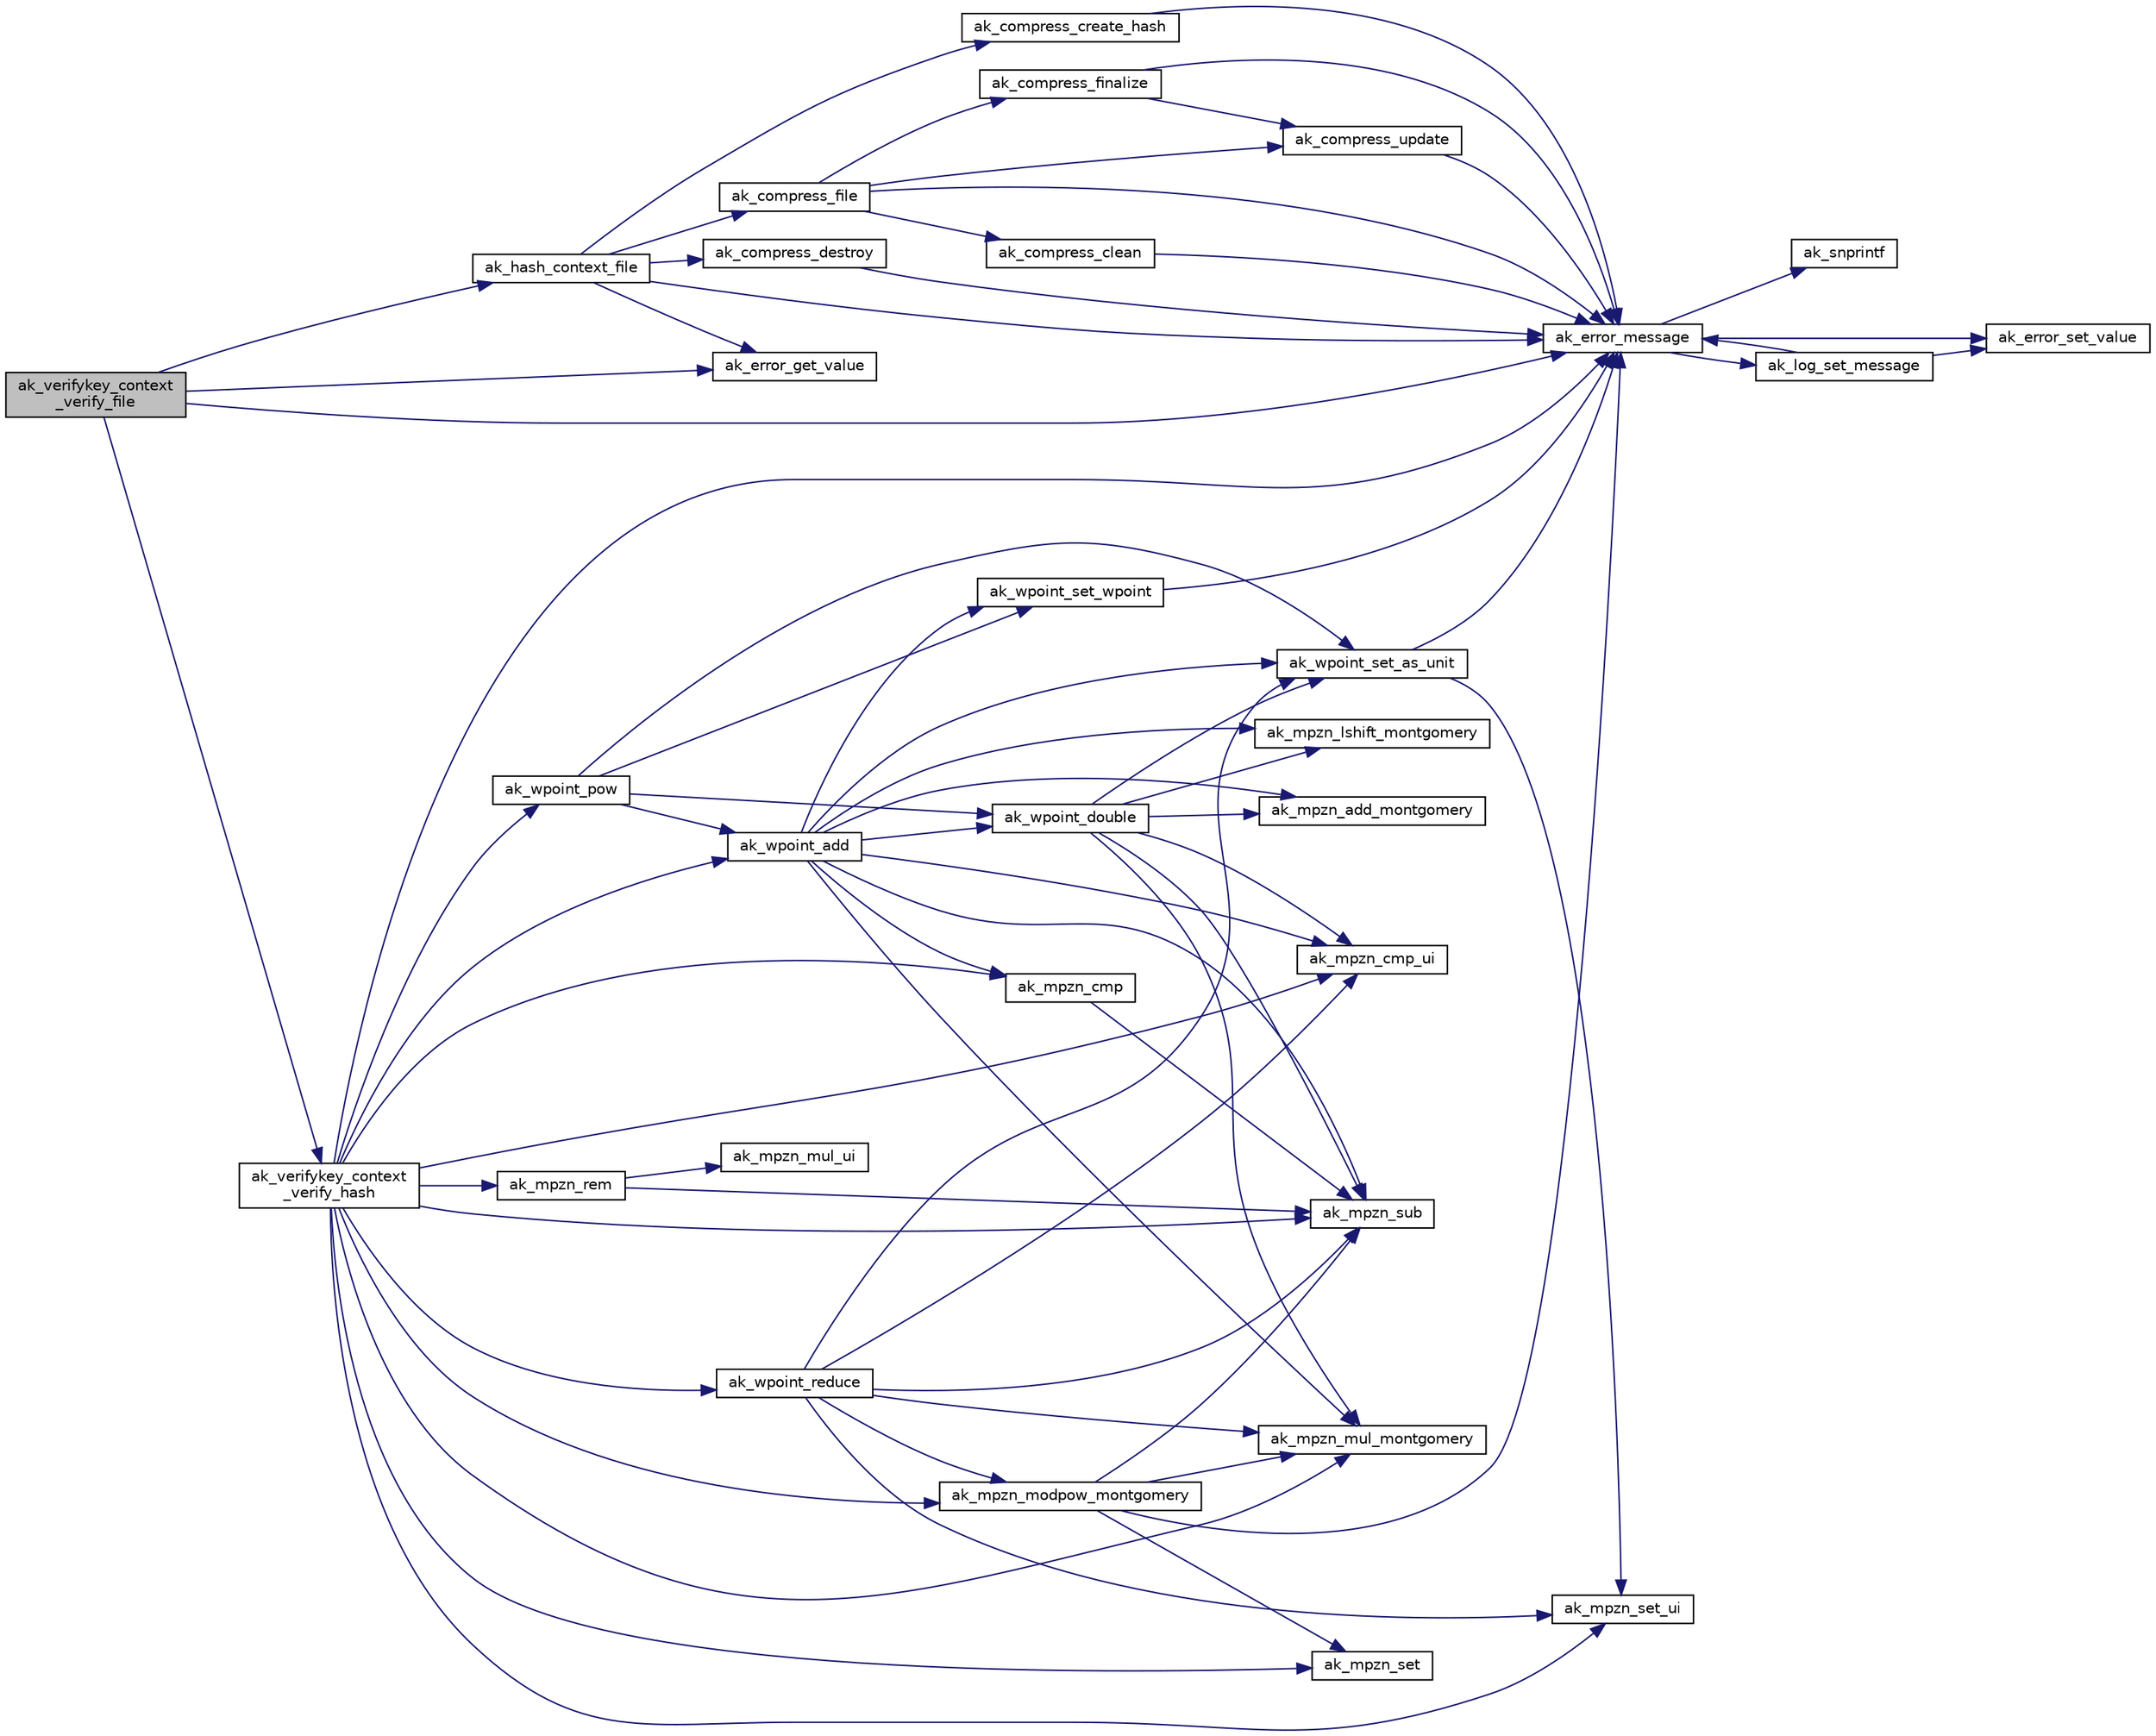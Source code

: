 digraph "ak_verifykey_context_verify_file"
{
  edge [fontname="Helvetica",fontsize="10",labelfontname="Helvetica",labelfontsize="10"];
  node [fontname="Helvetica",fontsize="10",shape=record];
  rankdir="LR";
  Node1 [label="ak_verifykey_context\l_verify_file",height=0.2,width=0.4,color="black", fillcolor="grey75", style="filled", fontcolor="black"];
  Node1 -> Node2 [color="midnightblue",fontsize="10",style="solid",fontname="Helvetica"];
  Node2 [label="ak_error_message",height=0.2,width=0.4,color="black", fillcolor="white", style="filled",URL="$ak__log_8c.html#a80a4822cbd184b3cbcc43096126eb52b",tooltip="Вывод сообщений о возникшей в процессе выполнения ошибке. "];
  Node2 -> Node3 [color="midnightblue",fontsize="10",style="solid",fontname="Helvetica"];
  Node3 [label="ak_snprintf",height=0.2,width=0.4,color="black", fillcolor="white", style="filled",URL="$ak__log_8c.html#a129225cc1640b6773cf0a7d629f0dca6",tooltip="Обобщенная реализация функции snprintf для различных компиляторов. "];
  Node2 -> Node4 [color="midnightblue",fontsize="10",style="solid",fontname="Helvetica"];
  Node4 [label="ak_log_set_message",height=0.2,width=0.4,color="black", fillcolor="white", style="filled",URL="$ak__log_8c.html#a25eff854c3f398d72791d04662d0978a",tooltip="Прямой вывод сообщения аудита. "];
  Node4 -> Node5 [color="midnightblue",fontsize="10",style="solid",fontname="Helvetica"];
  Node5 [label="ak_error_set_value",height=0.2,width=0.4,color="black", fillcolor="white", style="filled",URL="$ak__log_8c.html#a700e68d9e88d81489869ba269af25c7b",tooltip="Функция устанавливает значение переменной, хранящей ошибку выполнения программы. "];
  Node4 -> Node2 [color="midnightblue",fontsize="10",style="solid",fontname="Helvetica"];
  Node2 -> Node5 [color="midnightblue",fontsize="10",style="solid",fontname="Helvetica"];
  Node1 -> Node6 [color="midnightblue",fontsize="10",style="solid",fontname="Helvetica"];
  Node6 [label="ak_hash_context_file",height=0.2,width=0.4,color="black", fillcolor="white", style="filled",URL="$ak__hash_8c.html#a1075b28b341a31642639697771a244dd",tooltip="Хеширование заданного файла. "];
  Node6 -> Node2 [color="midnightblue",fontsize="10",style="solid",fontname="Helvetica"];
  Node6 -> Node7 [color="midnightblue",fontsize="10",style="solid",fontname="Helvetica"];
  Node7 [label="ak_compress_create_hash",height=0.2,width=0.4,color="black", fillcolor="white", style="filled",URL="$ak__compress_8c.html#a2c8157efba25b0066270c3cd0b6e7822",tooltip="Инициализация контекста сжимающего отображения, реализуемого при помощи бесключевой функции хеширован..."];
  Node7 -> Node2 [color="midnightblue",fontsize="10",style="solid",fontname="Helvetica"];
  Node6 -> Node8 [color="midnightblue",fontsize="10",style="solid",fontname="Helvetica"];
  Node8 [label="ak_compress_file",height=0.2,width=0.4,color="black", fillcolor="white", style="filled",URL="$ak__compress_8c.html#a0df8c8386ae7c493a2f5985f52dcebba",tooltip="Применение сжимающего отображения к заданному файлу. "];
  Node8 -> Node2 [color="midnightblue",fontsize="10",style="solid",fontname="Helvetica"];
  Node8 -> Node9 [color="midnightblue",fontsize="10",style="solid",fontname="Helvetica"];
  Node9 [label="ak_compress_clean",height=0.2,width=0.4,color="black", fillcolor="white", style="filled",URL="$ak__compress_8c.html#a4ccfd6acdaf53703e38dfb059eb66447",tooltip="Очистка контекста сжимающего отображения. "];
  Node9 -> Node2 [color="midnightblue",fontsize="10",style="solid",fontname="Helvetica"];
  Node8 -> Node10 [color="midnightblue",fontsize="10",style="solid",fontname="Helvetica"];
  Node10 [label="ak_compress_finalize",height=0.2,width=0.4,color="black", fillcolor="white", style="filled",URL="$ak__compress_8c.html#ae83443579230980fed2cfc3c2bec0488",tooltip="Обновление состояние и вычисление результата применения сжимающего отображения. "];
  Node10 -> Node2 [color="midnightblue",fontsize="10",style="solid",fontname="Helvetica"];
  Node10 -> Node11 [color="midnightblue",fontsize="10",style="solid",fontname="Helvetica"];
  Node11 [label="ak_compress_update",height=0.2,width=0.4,color="black", fillcolor="white", style="filled",URL="$ak__compress_8c.html#af4e2eb8ba9cbcce1314b55811f442634",tooltip="Обновление состояния контекста сжимающего отображения. "];
  Node11 -> Node2 [color="midnightblue",fontsize="10",style="solid",fontname="Helvetica"];
  Node8 -> Node11 [color="midnightblue",fontsize="10",style="solid",fontname="Helvetica"];
  Node6 -> Node12 [color="midnightblue",fontsize="10",style="solid",fontname="Helvetica"];
  Node12 [label="ak_error_get_value",height=0.2,width=0.4,color="black", fillcolor="white", style="filled",URL="$ak__log_8c.html#aa0cdd429c558ca0448ce3a8e9529e920",tooltip="Функция возвращает код последней ошибки выполнения программы. "];
  Node6 -> Node13 [color="midnightblue",fontsize="10",style="solid",fontname="Helvetica"];
  Node13 [label="ak_compress_destroy",height=0.2,width=0.4,color="black", fillcolor="white", style="filled",URL="$ak__compress_8c.html#a1a2220fdaff8ccc3661a9e5d067cc02f",tooltip="Уничтожение контекста сжимающего отображения. "];
  Node13 -> Node2 [color="midnightblue",fontsize="10",style="solid",fontname="Helvetica"];
  Node1 -> Node12 [color="midnightblue",fontsize="10",style="solid",fontname="Helvetica"];
  Node1 -> Node14 [color="midnightblue",fontsize="10",style="solid",fontname="Helvetica"];
  Node14 [label="ak_verifykey_context\l_verify_hash",height=0.2,width=0.4,color="black", fillcolor="white", style="filled",URL="$ak__sign_8c.html#abffa5da523dc064255e9be2a31bfd0e2",tooltip="Проверка электронной подписи для вычисленного заранее значения хеш-функции. "];
  Node14 -> Node2 [color="midnightblue",fontsize="10",style="solid",fontname="Helvetica"];
  Node14 -> Node15 [color="midnightblue",fontsize="10",style="solid",fontname="Helvetica"];
  Node15 [label="ak_mpzn_set",height=0.2,width=0.4,color="black", fillcolor="white", style="filled",URL="$ak__mpzn_8c.html#a3a7a7eb6081ec812cab451d5781412ff",tooltip="Присвоение вычету другого вычета. "];
  Node14 -> Node16 [color="midnightblue",fontsize="10",style="solid",fontname="Helvetica"];
  Node16 [label="ak_mpzn_rem",height=0.2,width=0.4,color="black", fillcolor="white", style="filled",URL="$ak__mpzn_8c.html#ac4cfaa83700ca59cd67ec1055a16a171",tooltip="Вычисление остатка от деления одного вычета на другой "];
  Node16 -> Node17 [color="midnightblue",fontsize="10",style="solid",fontname="Helvetica"];
  Node17 [label="ak_mpzn_mul_ui",height=0.2,width=0.4,color="black", fillcolor="white", style="filled",URL="$ak__mpzn_8c.html#a7435769f1d4f97de4b9baa15f51be8d6",tooltip="Умножение вычета на беззнаковое целое "];
  Node16 -> Node18 [color="midnightblue",fontsize="10",style="solid",fontname="Helvetica"];
  Node18 [label="ak_mpzn_sub",height=0.2,width=0.4,color="black", fillcolor="white", style="filled",URL="$ak__mpzn_8c.html#ae8d733cc1f6ca575b68d58411e37c2be",tooltip="Вычитание двух вычетов "];
  Node14 -> Node19 [color="midnightblue",fontsize="10",style="solid",fontname="Helvetica"];
  Node19 [label="ak_mpzn_cmp_ui",height=0.2,width=0.4,color="black", fillcolor="white", style="filled",URL="$ak__mpzn_8c.html#ad5a73800b3bc4f1d12c17d45301c574e",tooltip="Сравнение вычета с беззнаковым целым числом (типа ak_uint64) "];
  Node14 -> Node20 [color="midnightblue",fontsize="10",style="solid",fontname="Helvetica"];
  Node20 [label="ak_mpzn_set_ui",height=0.2,width=0.4,color="black", fillcolor="white", style="filled",URL="$ak__mpzn_8c.html#a3038283a8f7a8adc44f81b60d20039c1",tooltip="Присвоение вычету беззнакового целого значения. "];
  Node14 -> Node21 [color="midnightblue",fontsize="10",style="solid",fontname="Helvetica"];
  Node21 [label="ak_mpzn_mul_montgomery",height=0.2,width=0.4,color="black", fillcolor="white", style="filled",URL="$ak__mpzn_8c.html#af348d554b8750cf921ccc4e15736bdf4",tooltip="Умножение двух вычетов в представлении Монтгомери. "];
  Node14 -> Node18 [color="midnightblue",fontsize="10",style="solid",fontname="Helvetica"];
  Node14 -> Node22 [color="midnightblue",fontsize="10",style="solid",fontname="Helvetica"];
  Node22 [label="ak_mpzn_modpow_montgomery",height=0.2,width=0.4,color="black", fillcolor="white", style="filled",URL="$ak__mpzn_8c.html#a29cf1faaed26d34ed3227a2e9958617e",tooltip="Модульное возведение в степень в представлении Монтгомери. "];
  Node22 -> Node18 [color="midnightblue",fontsize="10",style="solid",fontname="Helvetica"];
  Node22 -> Node2 [color="midnightblue",fontsize="10",style="solid",fontname="Helvetica"];
  Node22 -> Node15 [color="midnightblue",fontsize="10",style="solid",fontname="Helvetica"];
  Node22 -> Node21 [color="midnightblue",fontsize="10",style="solid",fontname="Helvetica"];
  Node14 -> Node23 [color="midnightblue",fontsize="10",style="solid",fontname="Helvetica"];
  Node23 [label="ak_wpoint_pow",height=0.2,width=0.4,color="black", fillcolor="white", style="filled",URL="$ak__curves_8c.html#abcf6200613d7b2f235d15a68d1ace90a",tooltip="Вычисление кратной точки эллиптической кривой. "];
  Node23 -> Node24 [color="midnightblue",fontsize="10",style="solid",fontname="Helvetica"];
  Node24 [label="ak_wpoint_set_as_unit",height=0.2,width=0.4,color="black", fillcolor="white", style="filled",URL="$ak__curves_8c.html#a4dafc4c7412c030b34e231173d9a1744",tooltip="Инициализация и присвоение контексту значения бесконечно удаленной точки эллиптической кривой..."];
  Node24 -> Node2 [color="midnightblue",fontsize="10",style="solid",fontname="Helvetica"];
  Node24 -> Node20 [color="midnightblue",fontsize="10",style="solid",fontname="Helvetica"];
  Node23 -> Node25 [color="midnightblue",fontsize="10",style="solid",fontname="Helvetica"];
  Node25 [label="ak_wpoint_set_wpoint",height=0.2,width=0.4,color="black", fillcolor="white", style="filled",URL="$ak__curves_8c.html#a19fdae21cb3aa340364252bd3f183221",tooltip="Инициализация и присвоение контексту значения заданной точки эллиптической кривой. "];
  Node25 -> Node2 [color="midnightblue",fontsize="10",style="solid",fontname="Helvetica"];
  Node23 -> Node26 [color="midnightblue",fontsize="10",style="solid",fontname="Helvetica"];
  Node26 [label="ak_wpoint_add",height=0.2,width=0.4,color="black", fillcolor="white", style="filled",URL="$ak__curves_8c.html#a923c52d6302ada5899b7ad7d3fab2ca6",tooltip="Прибавление к одной точке эллиптической кривой значения другой точки. "];
  Node26 -> Node19 [color="midnightblue",fontsize="10",style="solid",fontname="Helvetica"];
  Node26 -> Node25 [color="midnightblue",fontsize="10",style="solid",fontname="Helvetica"];
  Node26 -> Node21 [color="midnightblue",fontsize="10",style="solid",fontname="Helvetica"];
  Node26 -> Node27 [color="midnightblue",fontsize="10",style="solid",fontname="Helvetica"];
  Node27 [label="ak_mpzn_cmp",height=0.2,width=0.4,color="black", fillcolor="white", style="filled",URL="$ak__mpzn_8c.html#ad83e7cf4aecc7e54de17e5b34419a728",tooltip="Сравнение двух вычетов "];
  Node27 -> Node18 [color="midnightblue",fontsize="10",style="solid",fontname="Helvetica"];
  Node26 -> Node28 [color="midnightblue",fontsize="10",style="solid",fontname="Helvetica"];
  Node28 [label="ak_wpoint_double",height=0.2,width=0.4,color="black", fillcolor="white", style="filled",URL="$ak__curves_8c.html#a6ba5ef1c5be72b8ab05bb9303056adf3",tooltip="Удвоение точки эллиптической кривой, заданной в короткой форме Вейерштрасса. "];
  Node28 -> Node19 [color="midnightblue",fontsize="10",style="solid",fontname="Helvetica"];
  Node28 -> Node24 [color="midnightblue",fontsize="10",style="solid",fontname="Helvetica"];
  Node28 -> Node21 [color="midnightblue",fontsize="10",style="solid",fontname="Helvetica"];
  Node28 -> Node29 [color="midnightblue",fontsize="10",style="solid",fontname="Helvetica"];
  Node29 [label="ak_mpzn_lshift_montgomery",height=0.2,width=0.4,color="black", fillcolor="white", style="filled",URL="$ak__mpzn_8c.html#abdc84f8ebd672aecec7671fa2e021f6f",tooltip="Удвоение на двойку в представлении Монтгомери. "];
  Node28 -> Node30 [color="midnightblue",fontsize="10",style="solid",fontname="Helvetica"];
  Node30 [label="ak_mpzn_add_montgomery",height=0.2,width=0.4,color="black", fillcolor="white", style="filled",URL="$ak__mpzn_8c.html#a062d2921b0e1ae9785c611c51a758762",tooltip="Сложение двух вычетов в представлении Монтгомери. "];
  Node28 -> Node18 [color="midnightblue",fontsize="10",style="solid",fontname="Helvetica"];
  Node26 -> Node24 [color="midnightblue",fontsize="10",style="solid",fontname="Helvetica"];
  Node26 -> Node18 [color="midnightblue",fontsize="10",style="solid",fontname="Helvetica"];
  Node26 -> Node30 [color="midnightblue",fontsize="10",style="solid",fontname="Helvetica"];
  Node26 -> Node29 [color="midnightblue",fontsize="10",style="solid",fontname="Helvetica"];
  Node23 -> Node28 [color="midnightblue",fontsize="10",style="solid",fontname="Helvetica"];
  Node14 -> Node26 [color="midnightblue",fontsize="10",style="solid",fontname="Helvetica"];
  Node14 -> Node31 [color="midnightblue",fontsize="10",style="solid",fontname="Helvetica"];
  Node31 [label="ak_wpoint_reduce",height=0.2,width=0.4,color="black", fillcolor="white", style="filled",URL="$ak__curves_8c.html#a307f1e218e3fa703fdf6c49efb5133f3",tooltip="Приведение проективной точки к аффинному виду. "];
  Node31 -> Node19 [color="midnightblue",fontsize="10",style="solid",fontname="Helvetica"];
  Node31 -> Node24 [color="midnightblue",fontsize="10",style="solid",fontname="Helvetica"];
  Node31 -> Node20 [color="midnightblue",fontsize="10",style="solid",fontname="Helvetica"];
  Node31 -> Node18 [color="midnightblue",fontsize="10",style="solid",fontname="Helvetica"];
  Node31 -> Node22 [color="midnightblue",fontsize="10",style="solid",fontname="Helvetica"];
  Node31 -> Node21 [color="midnightblue",fontsize="10",style="solid",fontname="Helvetica"];
  Node14 -> Node27 [color="midnightblue",fontsize="10",style="solid",fontname="Helvetica"];
}
